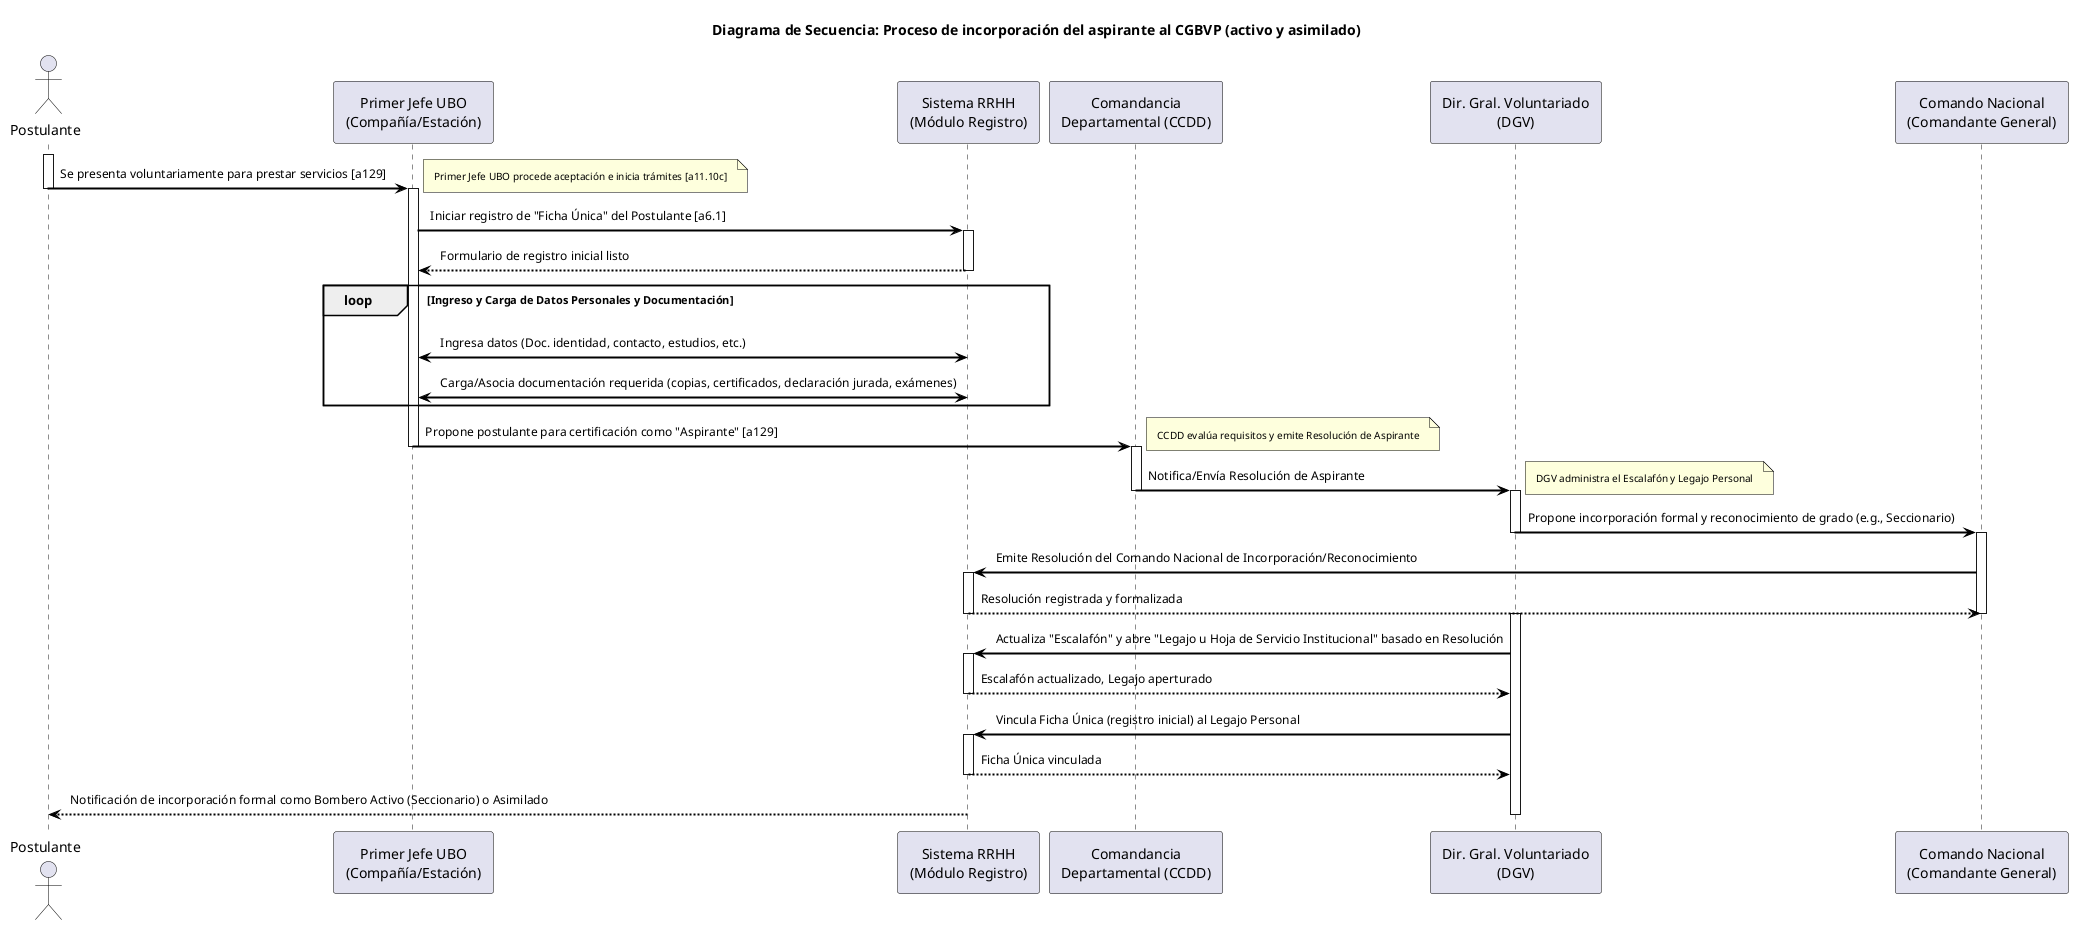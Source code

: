 @startuml proceso_incorporacion_cgbvp
' Style settings for clarity
skinparam {
    Padding 5
    BoxPadding 10
    ArrowThickness 2
    ArrowColor black
    ActorBorderColor black
    ParticipantBorderColor black
    ActorFontColor black
    ParticipantFontColor black
    ActorFontSize 14
    ParticipantFontSize 14
    ArrowFontSize 12
    note {
        BorderColor black
        FontColor black
        FontSize 10
    }
}

actor "Postulante" as Applicant
participant "Primer Jefe UBO\n(Compañía/Estación)" as UBOCommander
participant "Sistema RRHH\n(Módulo Registro)" as System
participant "Comandancia\nDepartamental (CCDD)" as CCDD
participant "Dir. Gral. Voluntariado\n(DGV)" as DGV
participant "Comando Nacional\n(Comandante General)" as CG

title Diagrama de Secuencia: Proceso de incorporación del aspirante al CGBVP (activo y asimilado)

activate Applicant
Applicant -> UBOCommander : Se presenta voluntariamente para prestar servicios [a129]
deactivate Applicant

activate UBOCommander
    note right: Primer Jefe UBO procede aceptación e inicia trámites [a11.10c]

    UBOCommander -> System : Iniciar registro de "Ficha Única" del Postulante [a6.1]
    activate System
        System --> UBOCommander : Formulario de registro inicial listo
    deactivate System

    loop Ingreso y Carga de Datos Personales y Documentación
        UBOCommander <-> System : Ingresa datos (Doc. identidad, contacto, estudios, etc.)
        UBOCommander <-> System : Carga/Asocia documentación requerida (copias, certificados, declaración jurada, exámenes)
    end

    UBOCommander -> CCDD : Propone postulante para certificación como "Aspirante" [a129]
deactivate UBOCommander

activate CCDD
    note right: CCDD evalúa requisitos y emite Resolución de Aspirante

    CCDD -> DGV : Notifica/Envía Resolución de Aspirante
deactivate CCDD

activate DGV
    note right: DGV administra el Escalafón y Legajo Personal

    DGV -> CG : Propone incorporación formal y reconocimiento de grado (e.g., Seccionario)
deactivate DGV

activate CG
    CG -> System : Emite Resolución del Comando Nacional de Incorporación/Reconocimiento
    activate System
        System --> CG : Resolución registrada y formalizada
    deactivate System
deactivate CG

activate DGV
    DGV -> System : Actualiza "Escalafón" y abre "Legajo u Hoja de Servicio Institucional" basado en Resolución
    activate System
        System --> DGV : Escalafón actualizado, Legajo aperturado
    deactivate System

    DGV -> System : Vincula Ficha Única (registro inicial) al Legajo Personal
    activate System
        System --> DGV : Ficha Única vinculada
    deactivate System

    System --> Applicant : Notificación de incorporación formal como Bombero Activo (Seccionario) o Asimilado

deactivate DGV

@enduml